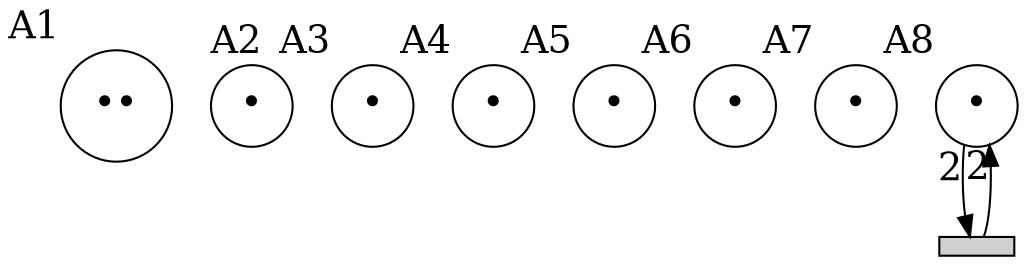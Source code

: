 digraph G {

	node[fontsize=18];
	edge[fontsize=18];
	A1 [shape=circle,xlabel="A1",label="••",pos="0.000000,0.000000!"];
	A2 [shape=circle,xlabel="A2",label="•",pos="0.373473,-0.746947!"];
	A3 [shape=circle,xlabel="A3",label="•",pos="0.746947,-1.493894!"];
	A4 [shape=circle,xlabel="A4",label="•",pos="1.120420,-2.240841!"];
	A5 [shape=circle,xlabel="A5",label="•",pos="1.493894,-2.987788!"];
	A6 [shape=circle,xlabel="A6",label="•",pos="1.867367,-3.734735!"];
	A7 [shape=circle,xlabel="A7",label="•",pos="2.240841,-4.481681!"];
	A8 [shape=circle,xlabel="A8",label="•",pos="2.614314,-5.228628!"];
	tloop8 [shape=rect,fixedsize=true,height=0.12,width=0.5,style=filled,fillcolor="#D0D0D0",xlabel="",label="",pos="2.614314,-5.978628!"];
	A8 -> tloop8 [xlabel="2"];
	tloop8 -> A8 [xlabel="2"];
}
